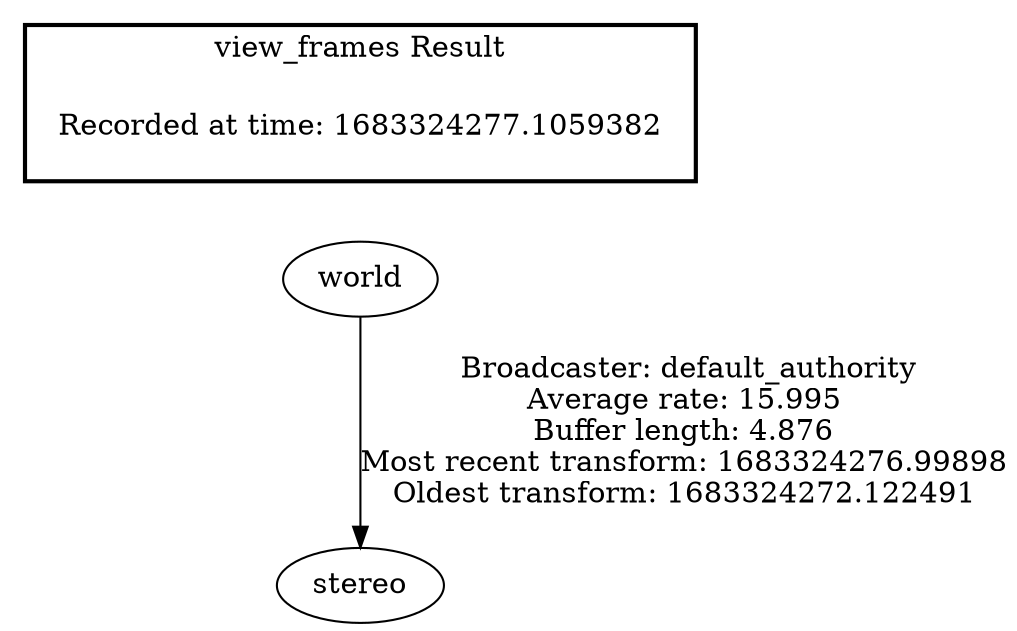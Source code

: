 digraph G {
"world" -> "stereo"[label=" Broadcaster: default_authority\nAverage rate: 15.995\nBuffer length: 4.876\nMost recent transform: 1683324276.99898\nOldest transform: 1683324272.122491\n"];
edge [style=invis];
 subgraph cluster_legend { style=bold; color=black; label ="view_frames Result";
"Recorded at time: 1683324277.1059382"[ shape=plaintext ] ;
}->"world";
}